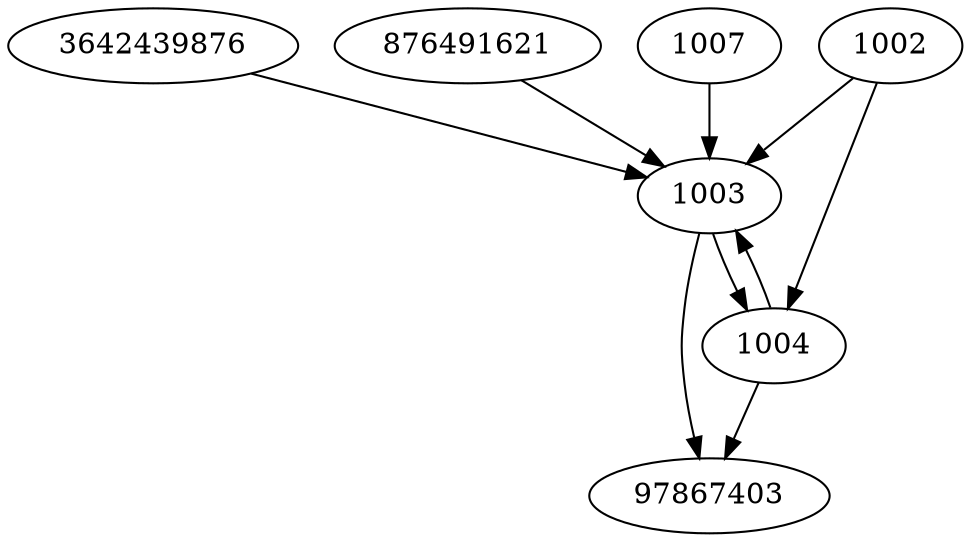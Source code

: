 strict digraph  {
3642439876;
876491621;
1002;
97867403;
1004;
1003;
1007;
3642439876 -> 1003;
876491621 -> 1003;
1002 -> 1003;
1002 -> 1004;
1004 -> 97867403;
1004 -> 1003;
1003 -> 97867403;
1003 -> 1004;
1007 -> 1003;
}

